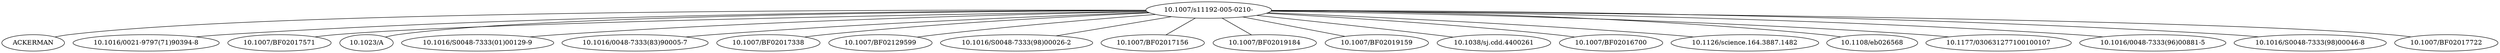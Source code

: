 strict graph mind_map177 {
	"10.1007/s11192-005-0210-" -- ACKERMAN
	"10.1007/s11192-005-0210-" -- "10.1016/0021-9797(71)90394-8"
	"10.1007/s11192-005-0210-" -- "10.1007/BF02017571"
	"10.1007/s11192-005-0210-" -- "10.1023/A"
	"10.1007/s11192-005-0210-" -- "10.1016/S0048-7333(01)00129-9"
	"10.1007/s11192-005-0210-" -- "10.1016/0048-7333(83)90005-7"
	"10.1007/s11192-005-0210-" -- "10.1007/BF02017338"
	"10.1007/s11192-005-0210-" -- "10.1007/BF02129599"
	"10.1007/s11192-005-0210-" -- "10.1016/S0048-7333(98)00026-2"
	"10.1007/s11192-005-0210-" -- "10.1007/BF02017156"
	"10.1007/s11192-005-0210-" -- "10.1007/BF02019184"
	"10.1007/s11192-005-0210-" -- "10.1007/BF02019159"
	"10.1007/s11192-005-0210-" -- "10.1038/sj.cdd.4400261"
	"10.1007/s11192-005-0210-" -- "10.1007/BF02016700"
	"10.1007/s11192-005-0210-" -- "10.1126/science.164.3887.1482"
	"10.1007/s11192-005-0210-" -- "10.1108/eb026568"
	"10.1007/s11192-005-0210-" -- "10.1177/030631277100100107"
	"10.1007/s11192-005-0210-" -- "10.1016/0048-7333(96)00881-5"
	"10.1007/s11192-005-0210-" -- "10.1016/S0048-7333(98)00046-8"
	"10.1007/s11192-005-0210-" -- "10.1007/BF02017722"
	"10.1007/s11192-005-0210-" -- "10.1023/A"
}
